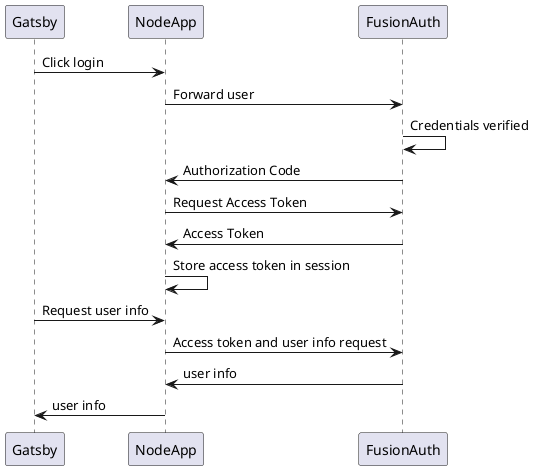 @startuml
Gatsby -> NodeApp : Click login
NodeApp -> FusionAuth : Forward user
FusionAuth -> FusionAuth: Credentials verified
FusionAuth -> NodeApp : Authorization Code
NodeApp -> FusionAuth : Request Access Token 
FusionAuth -> NodeApp : Access Token
NodeApp -> NodeApp : Store access token in session
Gatsby -> NodeApp : Request user info
NodeApp -> FusionAuth : Access token and user info request
FusionAuth -> NodeApp : user info
NodeApp -> Gatsby : user info
@enduml
